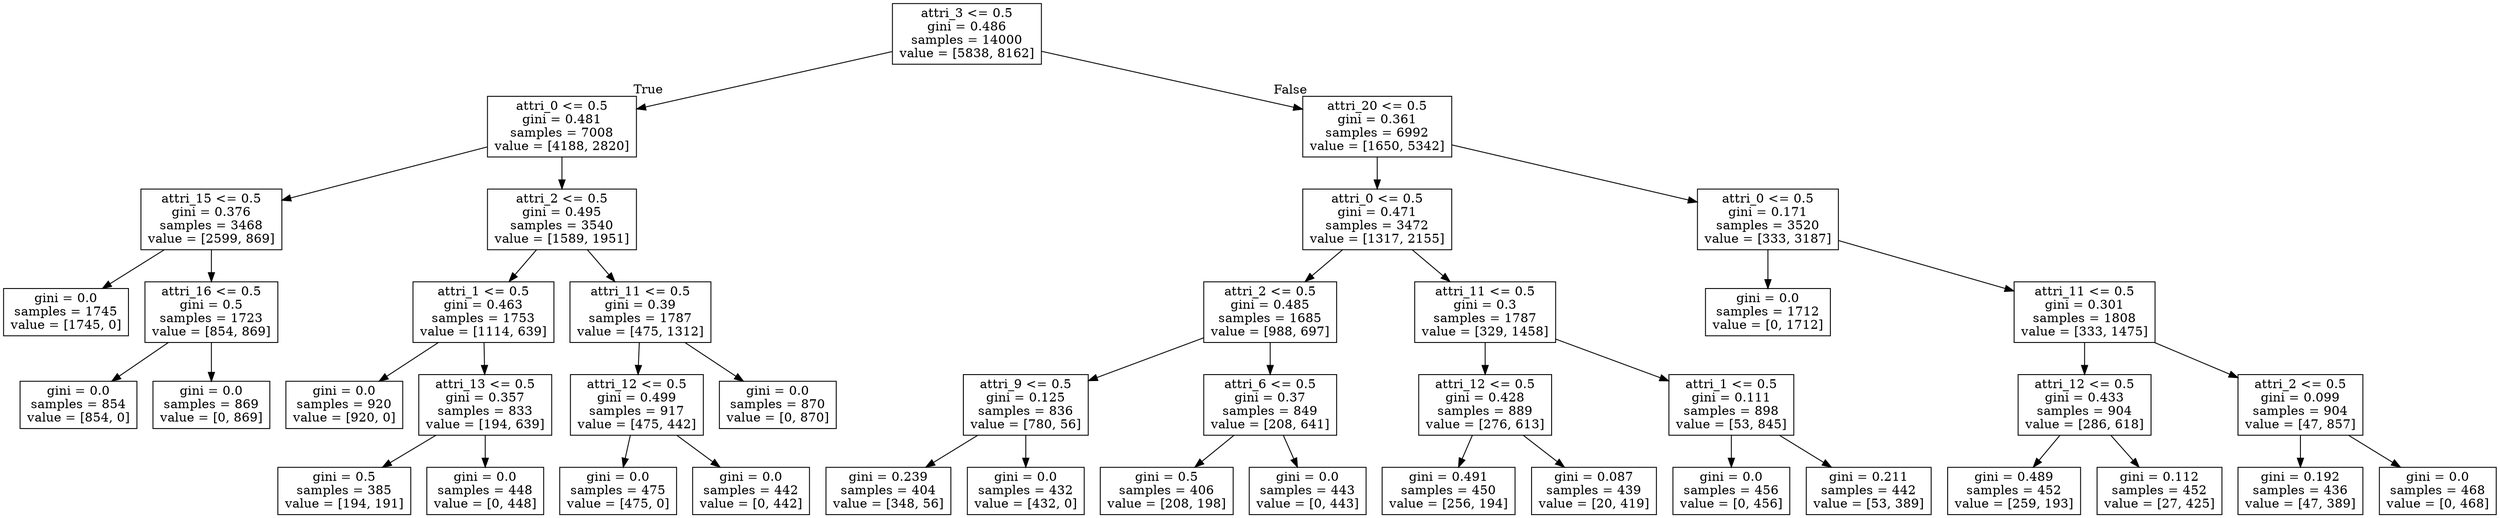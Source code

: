digraph Tree {
node [shape=box] ;
0 [label="attri_3 <= 0.5\ngini = 0.486\nsamples = 14000\nvalue = [5838, 8162]"] ;
1 [label="attri_0 <= 0.5\ngini = 0.481\nsamples = 7008\nvalue = [4188, 2820]"] ;
0 -> 1 [labeldistance=2.5, labelangle=45, headlabel="True"] ;
2 [label="attri_15 <= 0.5\ngini = 0.376\nsamples = 3468\nvalue = [2599, 869]"] ;
1 -> 2 ;
3 [label="gini = 0.0\nsamples = 1745\nvalue = [1745, 0]"] ;
2 -> 3 ;
4 [label="attri_16 <= 0.5\ngini = 0.5\nsamples = 1723\nvalue = [854, 869]"] ;
2 -> 4 ;
5 [label="gini = 0.0\nsamples = 854\nvalue = [854, 0]"] ;
4 -> 5 ;
6 [label="gini = 0.0\nsamples = 869\nvalue = [0, 869]"] ;
4 -> 6 ;
7 [label="attri_2 <= 0.5\ngini = 0.495\nsamples = 3540\nvalue = [1589, 1951]"] ;
1 -> 7 ;
8 [label="attri_1 <= 0.5\ngini = 0.463\nsamples = 1753\nvalue = [1114, 639]"] ;
7 -> 8 ;
9 [label="gini = 0.0\nsamples = 920\nvalue = [920, 0]"] ;
8 -> 9 ;
10 [label="attri_13 <= 0.5\ngini = 0.357\nsamples = 833\nvalue = [194, 639]"] ;
8 -> 10 ;
11 [label="gini = 0.5\nsamples = 385\nvalue = [194, 191]"] ;
10 -> 11 ;
12 [label="gini = 0.0\nsamples = 448\nvalue = [0, 448]"] ;
10 -> 12 ;
13 [label="attri_11 <= 0.5\ngini = 0.39\nsamples = 1787\nvalue = [475, 1312]"] ;
7 -> 13 ;
14 [label="attri_12 <= 0.5\ngini = 0.499\nsamples = 917\nvalue = [475, 442]"] ;
13 -> 14 ;
15 [label="gini = 0.0\nsamples = 475\nvalue = [475, 0]"] ;
14 -> 15 ;
16 [label="gini = 0.0\nsamples = 442\nvalue = [0, 442]"] ;
14 -> 16 ;
17 [label="gini = 0.0\nsamples = 870\nvalue = [0, 870]"] ;
13 -> 17 ;
18 [label="attri_20 <= 0.5\ngini = 0.361\nsamples = 6992\nvalue = [1650, 5342]"] ;
0 -> 18 [labeldistance=2.5, labelangle=-45, headlabel="False"] ;
19 [label="attri_0 <= 0.5\ngini = 0.471\nsamples = 3472\nvalue = [1317, 2155]"] ;
18 -> 19 ;
20 [label="attri_2 <= 0.5\ngini = 0.485\nsamples = 1685\nvalue = [988, 697]"] ;
19 -> 20 ;
21 [label="attri_9 <= 0.5\ngini = 0.125\nsamples = 836\nvalue = [780, 56]"] ;
20 -> 21 ;
22 [label="gini = 0.239\nsamples = 404\nvalue = [348, 56]"] ;
21 -> 22 ;
23 [label="gini = 0.0\nsamples = 432\nvalue = [432, 0]"] ;
21 -> 23 ;
24 [label="attri_6 <= 0.5\ngini = 0.37\nsamples = 849\nvalue = [208, 641]"] ;
20 -> 24 ;
25 [label="gini = 0.5\nsamples = 406\nvalue = [208, 198]"] ;
24 -> 25 ;
26 [label="gini = 0.0\nsamples = 443\nvalue = [0, 443]"] ;
24 -> 26 ;
27 [label="attri_11 <= 0.5\ngini = 0.3\nsamples = 1787\nvalue = [329, 1458]"] ;
19 -> 27 ;
28 [label="attri_12 <= 0.5\ngini = 0.428\nsamples = 889\nvalue = [276, 613]"] ;
27 -> 28 ;
29 [label="gini = 0.491\nsamples = 450\nvalue = [256, 194]"] ;
28 -> 29 ;
30 [label="gini = 0.087\nsamples = 439\nvalue = [20, 419]"] ;
28 -> 30 ;
31 [label="attri_1 <= 0.5\ngini = 0.111\nsamples = 898\nvalue = [53, 845]"] ;
27 -> 31 ;
32 [label="gini = 0.0\nsamples = 456\nvalue = [0, 456]"] ;
31 -> 32 ;
33 [label="gini = 0.211\nsamples = 442\nvalue = [53, 389]"] ;
31 -> 33 ;
34 [label="attri_0 <= 0.5\ngini = 0.171\nsamples = 3520\nvalue = [333, 3187]"] ;
18 -> 34 ;
35 [label="gini = 0.0\nsamples = 1712\nvalue = [0, 1712]"] ;
34 -> 35 ;
36 [label="attri_11 <= 0.5\ngini = 0.301\nsamples = 1808\nvalue = [333, 1475]"] ;
34 -> 36 ;
37 [label="attri_12 <= 0.5\ngini = 0.433\nsamples = 904\nvalue = [286, 618]"] ;
36 -> 37 ;
38 [label="gini = 0.489\nsamples = 452\nvalue = [259, 193]"] ;
37 -> 38 ;
39 [label="gini = 0.112\nsamples = 452\nvalue = [27, 425]"] ;
37 -> 39 ;
40 [label="attri_2 <= 0.5\ngini = 0.099\nsamples = 904\nvalue = [47, 857]"] ;
36 -> 40 ;
41 [label="gini = 0.192\nsamples = 436\nvalue = [47, 389]"] ;
40 -> 41 ;
42 [label="gini = 0.0\nsamples = 468\nvalue = [0, 468]"] ;
40 -> 42 ;
}